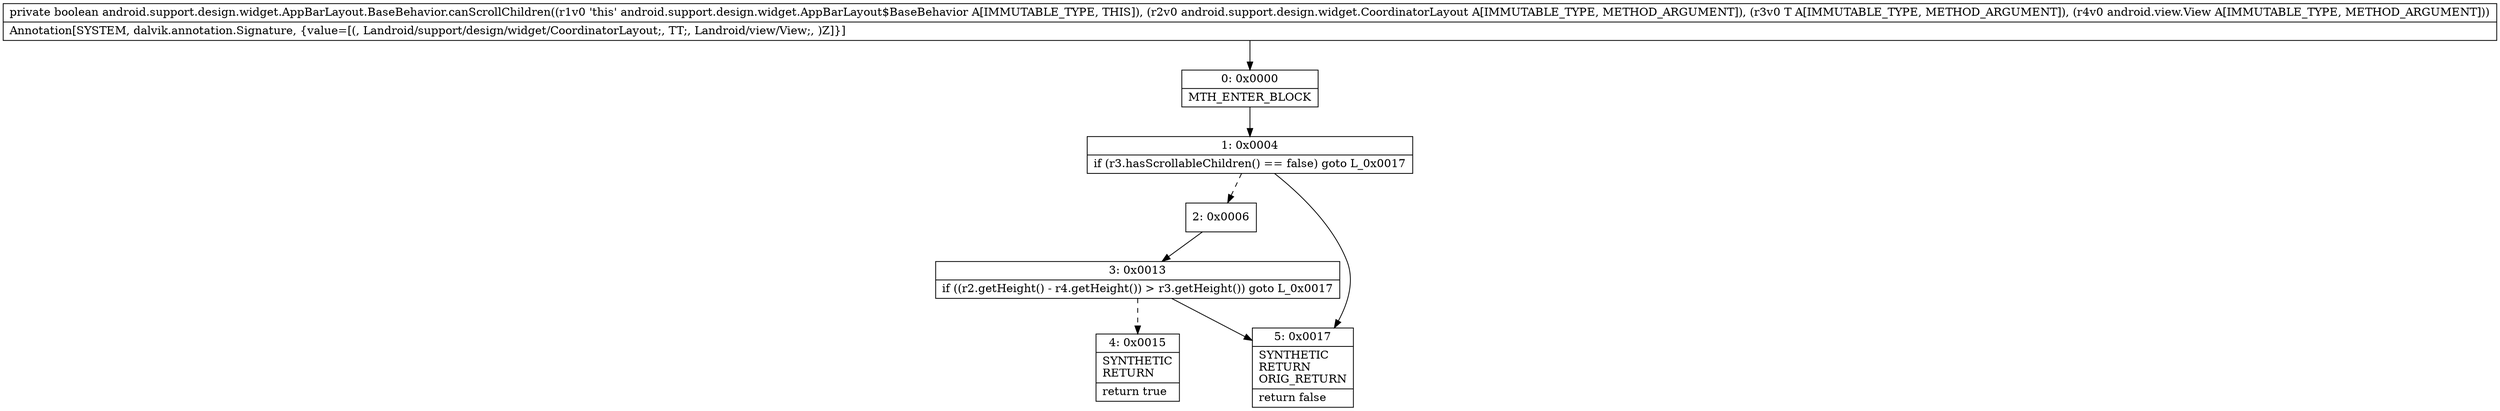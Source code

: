 digraph "CFG forandroid.support.design.widget.AppBarLayout.BaseBehavior.canScrollChildren(Landroid\/support\/design\/widget\/CoordinatorLayout;Landroid\/support\/design\/widget\/AppBarLayout;Landroid\/view\/View;)Z" {
Node_0 [shape=record,label="{0\:\ 0x0000|MTH_ENTER_BLOCK\l}"];
Node_1 [shape=record,label="{1\:\ 0x0004|if (r3.hasScrollableChildren() == false) goto L_0x0017\l}"];
Node_2 [shape=record,label="{2\:\ 0x0006}"];
Node_3 [shape=record,label="{3\:\ 0x0013|if ((r2.getHeight() \- r4.getHeight()) \> r3.getHeight()) goto L_0x0017\l}"];
Node_4 [shape=record,label="{4\:\ 0x0015|SYNTHETIC\lRETURN\l|return true\l}"];
Node_5 [shape=record,label="{5\:\ 0x0017|SYNTHETIC\lRETURN\lORIG_RETURN\l|return false\l}"];
MethodNode[shape=record,label="{private boolean android.support.design.widget.AppBarLayout.BaseBehavior.canScrollChildren((r1v0 'this' android.support.design.widget.AppBarLayout$BaseBehavior A[IMMUTABLE_TYPE, THIS]), (r2v0 android.support.design.widget.CoordinatorLayout A[IMMUTABLE_TYPE, METHOD_ARGUMENT]), (r3v0 T A[IMMUTABLE_TYPE, METHOD_ARGUMENT]), (r4v0 android.view.View A[IMMUTABLE_TYPE, METHOD_ARGUMENT]))  | Annotation[SYSTEM, dalvik.annotation.Signature, \{value=[(, Landroid\/support\/design\/widget\/CoordinatorLayout;, TT;, Landroid\/view\/View;, )Z]\}]\l}"];
MethodNode -> Node_0;
Node_0 -> Node_1;
Node_1 -> Node_2[style=dashed];
Node_1 -> Node_5;
Node_2 -> Node_3;
Node_3 -> Node_4[style=dashed];
Node_3 -> Node_5;
}

